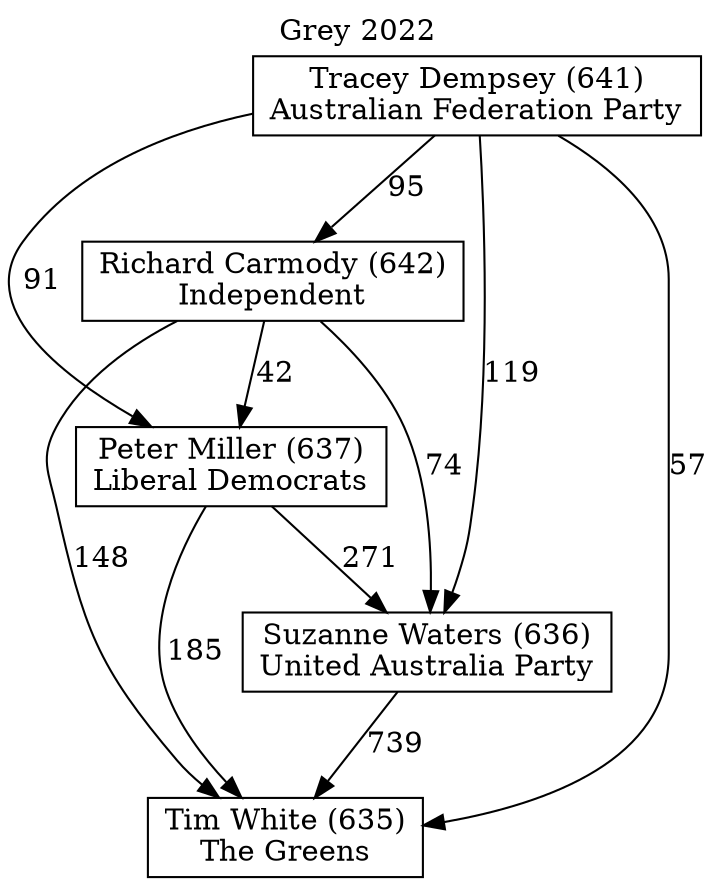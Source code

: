 // House preference flow
digraph "Tim White (635)_Grey_2022" {
	graph [label="Grey 2022" labelloc=t mclimit=10]
	node [shape=box]
	"Peter Miller (637)" [label="Peter Miller (637)
Liberal Democrats"]
	"Tim White (635)" [label="Tim White (635)
The Greens"]
	"Suzanne Waters (636)" [label="Suzanne Waters (636)
United Australia Party"]
	"Richard Carmody (642)" [label="Richard Carmody (642)
Independent"]
	"Tracey Dempsey (641)" [label="Tracey Dempsey (641)
Australian Federation Party"]
	"Tracey Dempsey (641)" -> "Suzanne Waters (636)" [label=119]
	"Peter Miller (637)" -> "Tim White (635)" [label=185]
	"Tracey Dempsey (641)" -> "Richard Carmody (642)" [label=95]
	"Richard Carmody (642)" -> "Peter Miller (637)" [label=42]
	"Richard Carmody (642)" -> "Suzanne Waters (636)" [label=74]
	"Tracey Dempsey (641)" -> "Peter Miller (637)" [label=91]
	"Suzanne Waters (636)" -> "Tim White (635)" [label=739]
	"Peter Miller (637)" -> "Suzanne Waters (636)" [label=271]
	"Tracey Dempsey (641)" -> "Tim White (635)" [label=57]
	"Richard Carmody (642)" -> "Tim White (635)" [label=148]
}

